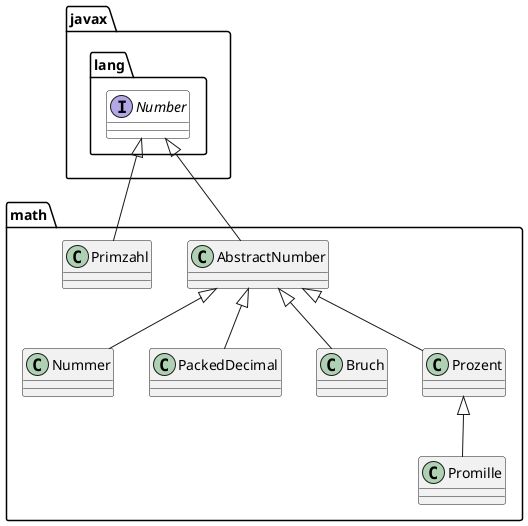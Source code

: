 @startuml

package "math" {

    class AbstractNumber
    class Nummer
    class PackedDecimal
    class Bruch
    class Primzahl
    class Promille
    class Prozent

}

interface javax.lang.Number #white

javax.lang.Number <|-- AbstractNumber
javax.lang.Number <|-- Primzahl
AbstractNumber <|-- Nummer
AbstractNumber <|-- PackedDecimal
AbstractNumber <|-- Bruch
AbstractNumber <|-- Prozent
Prozent <|-- Promille

@enduml
